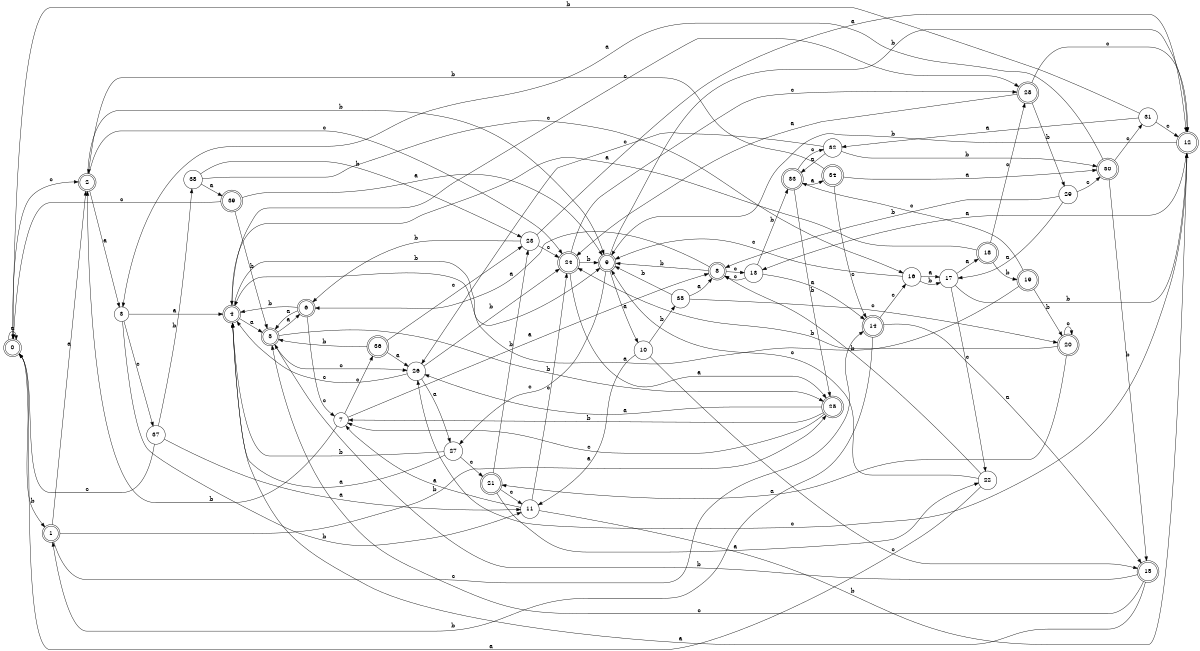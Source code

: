 digraph n32_4 {
__start0 [label="" shape="none"];

rankdir=LR;
size="8,5";

s0 [style="rounded,filled", color="black", fillcolor="white" shape="doublecircle", label="0"];
s1 [style="rounded,filled", color="black", fillcolor="white" shape="doublecircle", label="1"];
s2 [style="rounded,filled", color="black", fillcolor="white" shape="doublecircle", label="2"];
s3 [style="filled", color="black", fillcolor="white" shape="circle", label="3"];
s4 [style="rounded,filled", color="black", fillcolor="white" shape="doublecircle", label="4"];
s5 [style="rounded,filled", color="black", fillcolor="white" shape="doublecircle", label="5"];
s6 [style="rounded,filled", color="black", fillcolor="white" shape="doublecircle", label="6"];
s7 [style="filled", color="black", fillcolor="white" shape="circle", label="7"];
s8 [style="rounded,filled", color="black", fillcolor="white" shape="doublecircle", label="8"];
s9 [style="rounded,filled", color="black", fillcolor="white" shape="doublecircle", label="9"];
s10 [style="filled", color="black", fillcolor="white" shape="circle", label="10"];
s11 [style="filled", color="black", fillcolor="white" shape="circle", label="11"];
s12 [style="rounded,filled", color="black", fillcolor="white" shape="doublecircle", label="12"];
s13 [style="filled", color="black", fillcolor="white" shape="circle", label="13"];
s14 [style="rounded,filled", color="black", fillcolor="white" shape="doublecircle", label="14"];
s15 [style="rounded,filled", color="black", fillcolor="white" shape="doublecircle", label="15"];
s16 [style="filled", color="black", fillcolor="white" shape="circle", label="16"];
s17 [style="filled", color="black", fillcolor="white" shape="circle", label="17"];
s18 [style="rounded,filled", color="black", fillcolor="white" shape="doublecircle", label="18"];
s19 [style="rounded,filled", color="black", fillcolor="white" shape="doublecircle", label="19"];
s20 [style="rounded,filled", color="black", fillcolor="white" shape="doublecircle", label="20"];
s21 [style="rounded,filled", color="black", fillcolor="white" shape="doublecircle", label="21"];
s22 [style="filled", color="black", fillcolor="white" shape="circle", label="22"];
s23 [style="filled", color="black", fillcolor="white" shape="circle", label="23"];
s24 [style="rounded,filled", color="black", fillcolor="white" shape="doublecircle", label="24"];
s25 [style="rounded,filled", color="black", fillcolor="white" shape="doublecircle", label="25"];
s26 [style="filled", color="black", fillcolor="white" shape="circle", label="26"];
s27 [style="filled", color="black", fillcolor="white" shape="circle", label="27"];
s28 [style="rounded,filled", color="black", fillcolor="white" shape="doublecircle", label="28"];
s29 [style="filled", color="black", fillcolor="white" shape="circle", label="29"];
s30 [style="rounded,filled", color="black", fillcolor="white" shape="doublecircle", label="30"];
s31 [style="filled", color="black", fillcolor="white" shape="circle", label="31"];
s32 [style="filled", color="black", fillcolor="white" shape="circle", label="32"];
s33 [style="rounded,filled", color="black", fillcolor="white" shape="doublecircle", label="33"];
s34 [style="rounded,filled", color="black", fillcolor="white" shape="doublecircle", label="34"];
s35 [style="filled", color="black", fillcolor="white" shape="circle", label="35"];
s36 [style="rounded,filled", color="black", fillcolor="white" shape="doublecircle", label="36"];
s37 [style="filled", color="black", fillcolor="white" shape="circle", label="37"];
s38 [style="filled", color="black", fillcolor="white" shape="circle", label="38"];
s39 [style="rounded,filled", color="black", fillcolor="white" shape="doublecircle", label="39"];
s0 -> s0 [label="a"];
s0 -> s1 [label="b"];
s0 -> s2 [label="c"];
s1 -> s2 [label="a"];
s1 -> s25 [label="b"];
s1 -> s14 [label="c"];
s2 -> s3 [label="a"];
s2 -> s9 [label="b"];
s2 -> s24 [label="c"];
s3 -> s4 [label="a"];
s3 -> s11 [label="b"];
s3 -> s37 [label="c"];
s4 -> s5 [label="a"];
s4 -> s9 [label="b"];
s4 -> s28 [label="c"];
s5 -> s6 [label="a"];
s5 -> s25 [label="b"];
s5 -> s26 [label="c"];
s6 -> s5 [label="a"];
s6 -> s4 [label="b"];
s6 -> s7 [label="c"];
s7 -> s8 [label="a"];
s7 -> s2 [label="b"];
s7 -> s36 [label="c"];
s8 -> s6 [label="a"];
s8 -> s9 [label="b"];
s8 -> s13 [label="c"];
s9 -> s10 [label="a"];
s9 -> s12 [label="b"];
s9 -> s27 [label="c"];
s10 -> s11 [label="a"];
s10 -> s35 [label="b"];
s10 -> s15 [label="c"];
s11 -> s7 [label="a"];
s11 -> s12 [label="b"];
s11 -> s24 [label="c"];
s12 -> s13 [label="a"];
s12 -> s9 [label="b"];
s12 -> s26 [label="c"];
s13 -> s14 [label="a"];
s13 -> s33 [label="b"];
s13 -> s8 [label="c"];
s14 -> s15 [label="a"];
s14 -> s1 [label="b"];
s14 -> s16 [label="c"];
s15 -> s4 [label="a"];
s15 -> s5 [label="b"];
s15 -> s5 [label="c"];
s16 -> s17 [label="a"];
s16 -> s17 [label="b"];
s16 -> s9 [label="c"];
s17 -> s18 [label="a"];
s17 -> s12 [label="b"];
s17 -> s22 [label="c"];
s18 -> s4 [label="a"];
s18 -> s19 [label="b"];
s18 -> s28 [label="c"];
s19 -> s4 [label="a"];
s19 -> s20 [label="b"];
s19 -> s33 [label="c"];
s20 -> s21 [label="a"];
s20 -> s24 [label="b"];
s20 -> s20 [label="c"];
s21 -> s22 [label="a"];
s21 -> s23 [label="b"];
s21 -> s11 [label="c"];
s22 -> s0 [label="a"];
s22 -> s8 [label="b"];
s22 -> s9 [label="c"];
s23 -> s12 [label="a"];
s23 -> s6 [label="b"];
s23 -> s24 [label="c"];
s24 -> s25 [label="a"];
s24 -> s9 [label="b"];
s24 -> s28 [label="c"];
s25 -> s26 [label="a"];
s25 -> s7 [label="b"];
s25 -> s7 [label="c"];
s26 -> s27 [label="a"];
s26 -> s24 [label="b"];
s26 -> s4 [label="c"];
s27 -> s4 [label="a"];
s27 -> s4 [label="b"];
s27 -> s21 [label="c"];
s28 -> s24 [label="a"];
s28 -> s29 [label="b"];
s28 -> s12 [label="c"];
s29 -> s17 [label="a"];
s29 -> s8 [label="b"];
s29 -> s30 [label="c"];
s30 -> s3 [label="a"];
s30 -> s15 [label="b"];
s30 -> s31 [label="c"];
s31 -> s32 [label="a"];
s31 -> s0 [label="b"];
s31 -> s12 [label="c"];
s32 -> s33 [label="a"];
s32 -> s30 [label="b"];
s32 -> s26 [label="c"];
s33 -> s34 [label="a"];
s33 -> s25 [label="b"];
s33 -> s32 [label="c"];
s34 -> s30 [label="a"];
s34 -> s2 [label="b"];
s34 -> s14 [label="c"];
s35 -> s8 [label="a"];
s35 -> s9 [label="b"];
s35 -> s20 [label="c"];
s36 -> s26 [label="a"];
s36 -> s5 [label="b"];
s36 -> s23 [label="c"];
s37 -> s11 [label="a"];
s37 -> s38 [label="b"];
s37 -> s0 [label="c"];
s38 -> s39 [label="a"];
s38 -> s23 [label="b"];
s38 -> s16 [label="c"];
s39 -> s9 [label="a"];
s39 -> s5 [label="b"];
s39 -> s0 [label="c"];

}